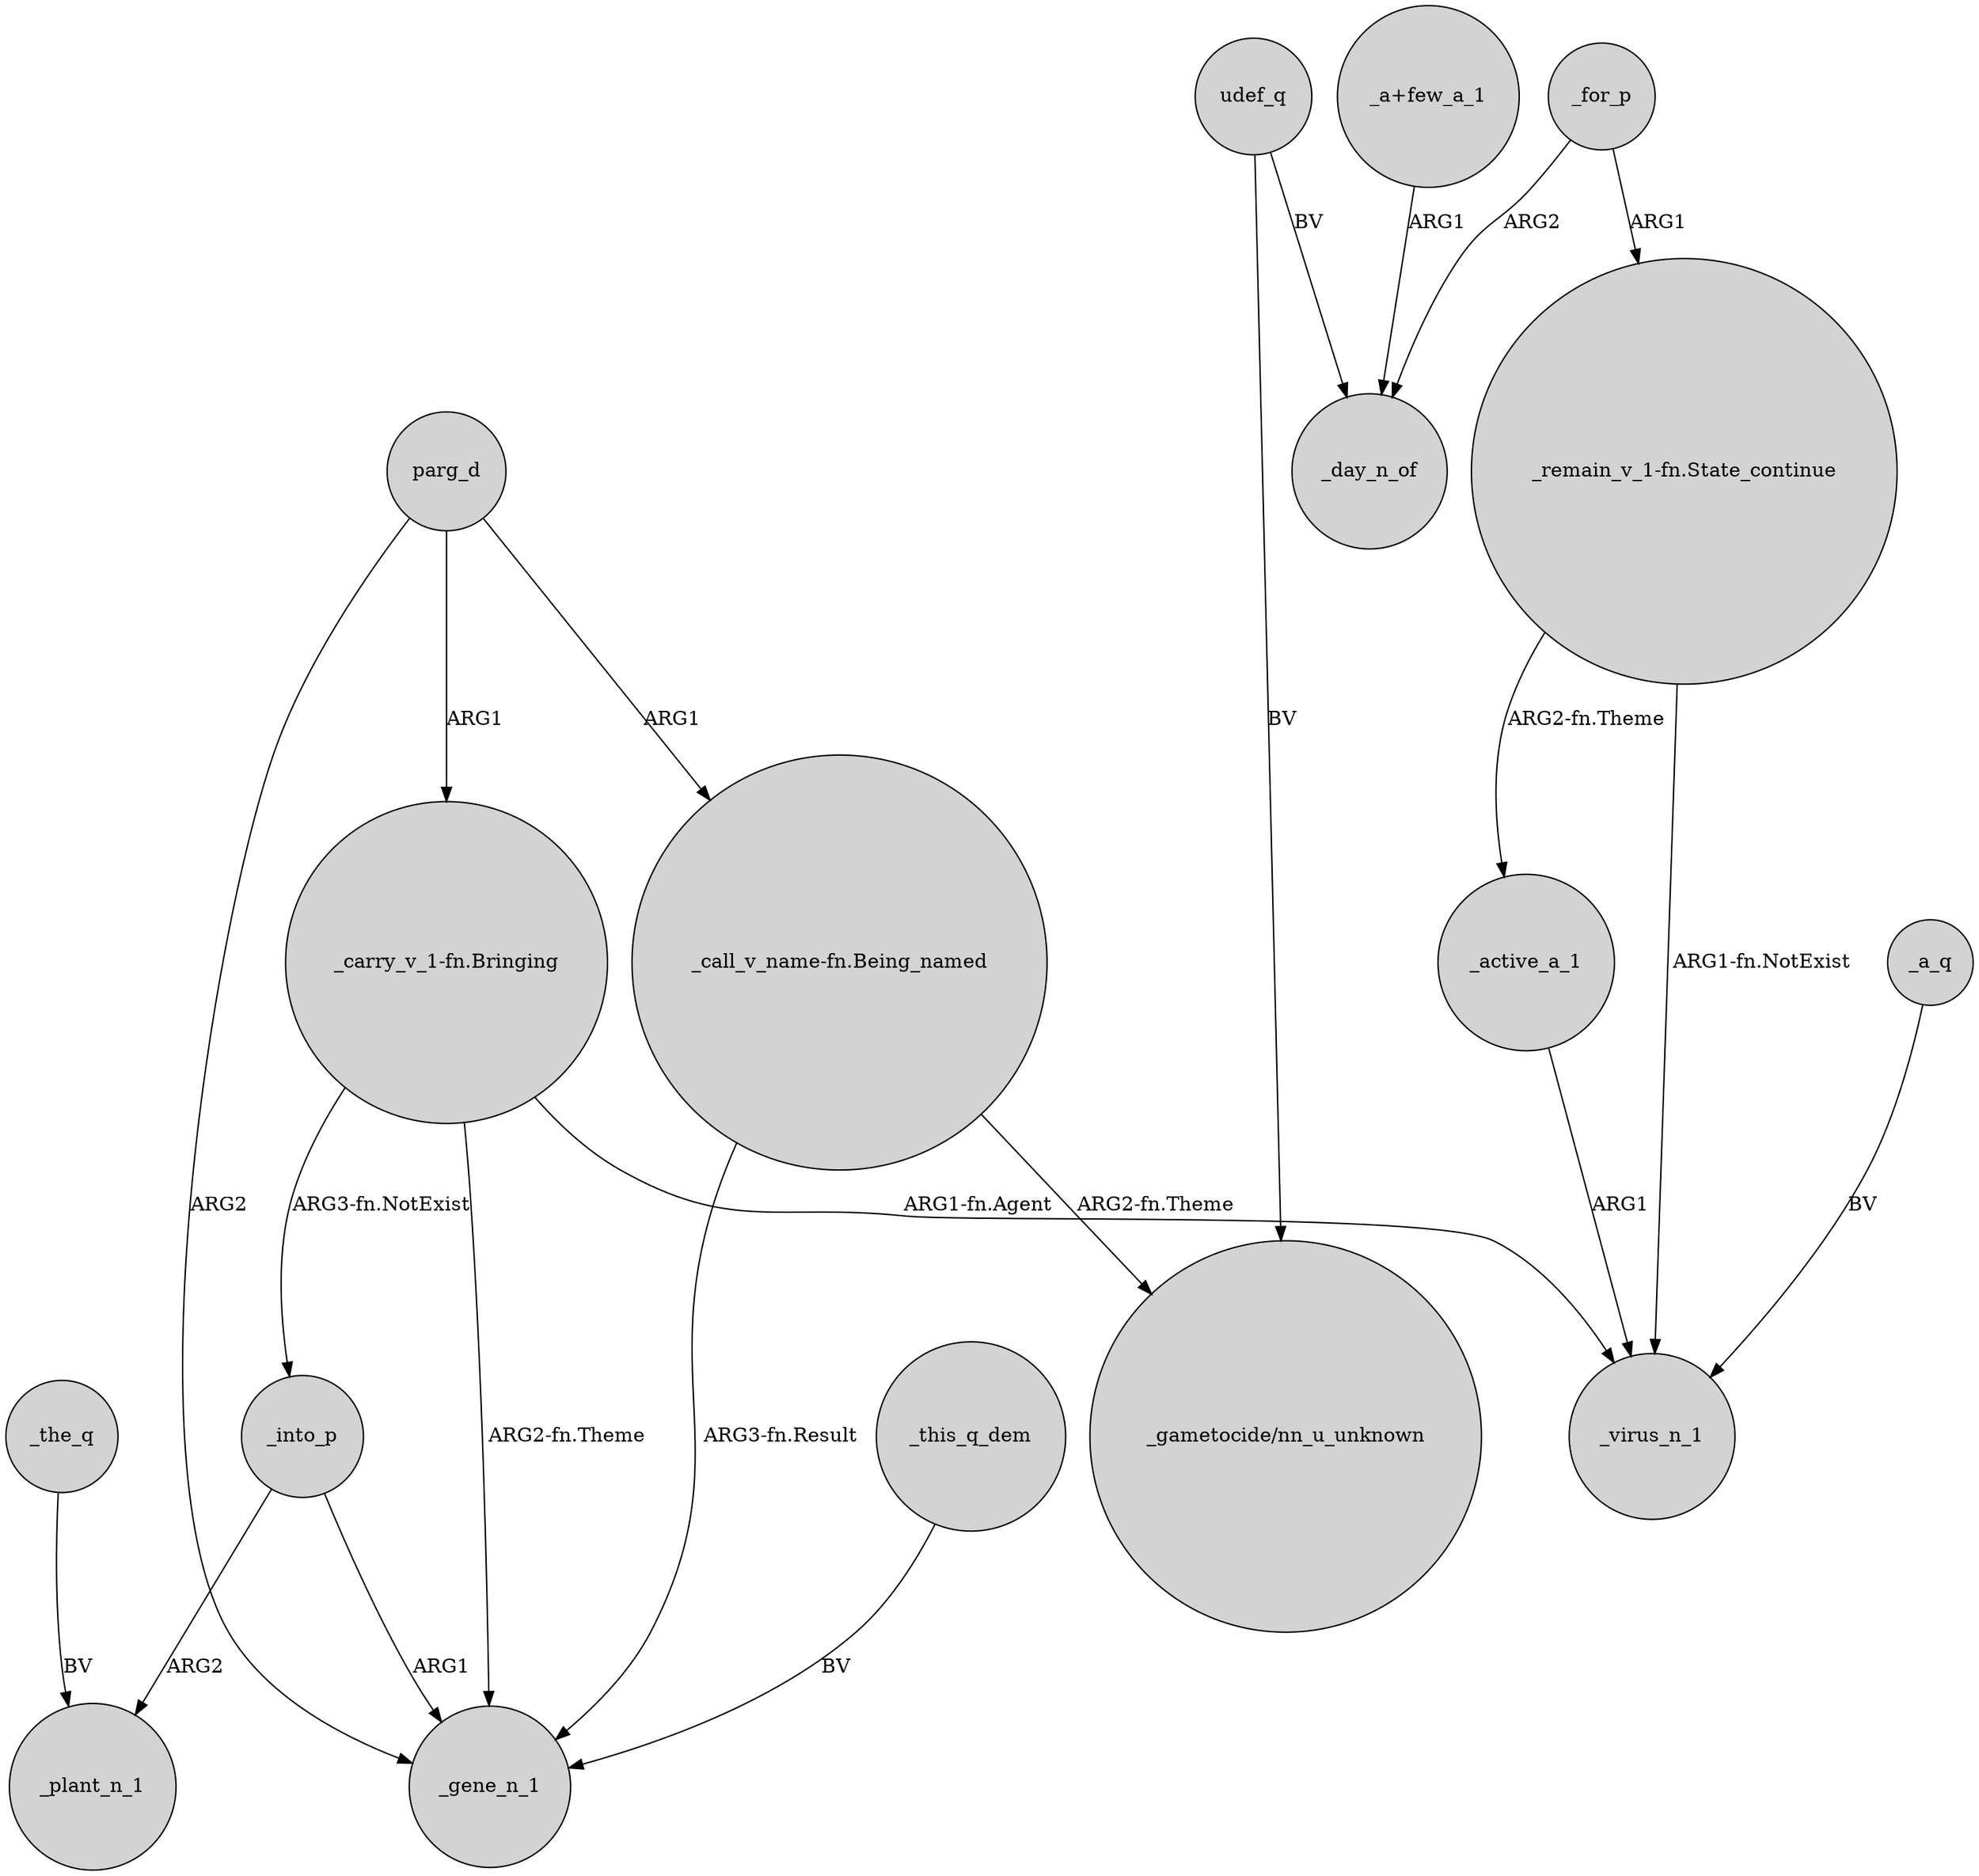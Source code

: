 digraph {
	node [shape=circle style=filled]
	"_carry_v_1-fn.Bringing" -> _into_p [label="ARG3-fn.NotExist"]
	_active_a_1 -> _virus_n_1 [label=ARG1]
	_the_q -> _plant_n_1 [label=BV]
	"_remain_v_1-fn.State_continue" -> _virus_n_1 [label="ARG1-fn.NotExist"]
	_into_p -> _plant_n_1 [label=ARG2]
	_into_p -> _gene_n_1 [label=ARG1]
	_for_p -> "_remain_v_1-fn.State_continue" [label=ARG1]
	udef_q -> _day_n_of [label=BV]
	parg_d -> "_call_v_name-fn.Being_named" [label=ARG1]
	"_carry_v_1-fn.Bringing" -> _virus_n_1 [label="ARG1-fn.Agent"]
	_this_q_dem -> _gene_n_1 [label=BV]
	"_remain_v_1-fn.State_continue" -> _active_a_1 [label="ARG2-fn.Theme"]
	"_a+few_a_1" -> _day_n_of [label=ARG1]
	_for_p -> _day_n_of [label=ARG2]
	parg_d -> _gene_n_1 [label=ARG2]
	_a_q -> _virus_n_1 [label=BV]
	"_call_v_name-fn.Being_named" -> "_gametocide/nn_u_unknown" [label="ARG2-fn.Theme"]
	udef_q -> "_gametocide/nn_u_unknown" [label=BV]
	parg_d -> "_carry_v_1-fn.Bringing" [label=ARG1]
	"_call_v_name-fn.Being_named" -> _gene_n_1 [label="ARG3-fn.Result"]
	"_carry_v_1-fn.Bringing" -> _gene_n_1 [label="ARG2-fn.Theme"]
}
